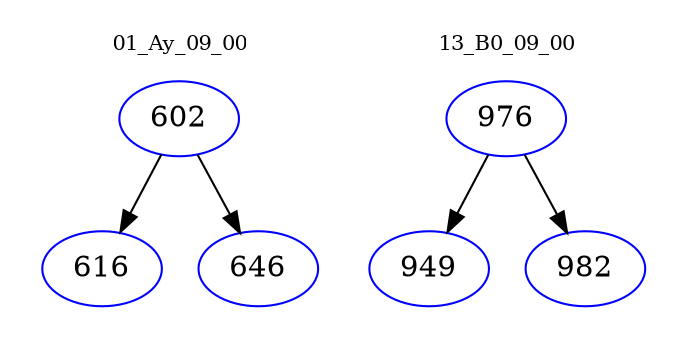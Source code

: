 digraph{
subgraph cluster_0 {
color = white
label = "01_Ay_09_00";
fontsize=10;
T0_602 [label="602", color="blue"]
T0_602 -> T0_616 [color="black"]
T0_616 [label="616", color="blue"]
T0_602 -> T0_646 [color="black"]
T0_646 [label="646", color="blue"]
}
subgraph cluster_1 {
color = white
label = "13_B0_09_00";
fontsize=10;
T1_976 [label="976", color="blue"]
T1_976 -> T1_949 [color="black"]
T1_949 [label="949", color="blue"]
T1_976 -> T1_982 [color="black"]
T1_982 [label="982", color="blue"]
}
}
